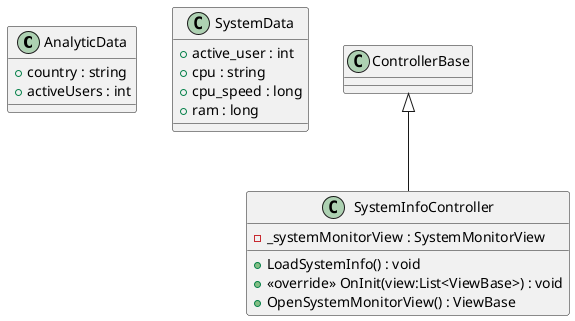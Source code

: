 @startuml
class AnalyticData {
    + country : string
    + activeUsers : int
}
class SystemData {
    + active_user : int
    + cpu : string
    + cpu_speed : long
    + ram : long
}
class SystemInfoController {
    - _systemMonitorView : SystemMonitorView
    + LoadSystemInfo() : void
    + <<override>> OnInit(view:List<ViewBase>) : void
    + OpenSystemMonitorView() : ViewBase
}
ControllerBase <|-- SystemInfoController
@enduml
